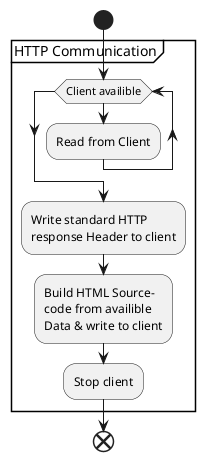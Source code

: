 @startuml
start
partition "HTTP Communication" {
    while (Client availible)
        :Read from Client;
    endwhile
    :Write standard HTTP 
    response Header to client;
    :Build HTML Source-
    code from availible 
    Data & write to client;
    :Stop client;
}
end
@enduml